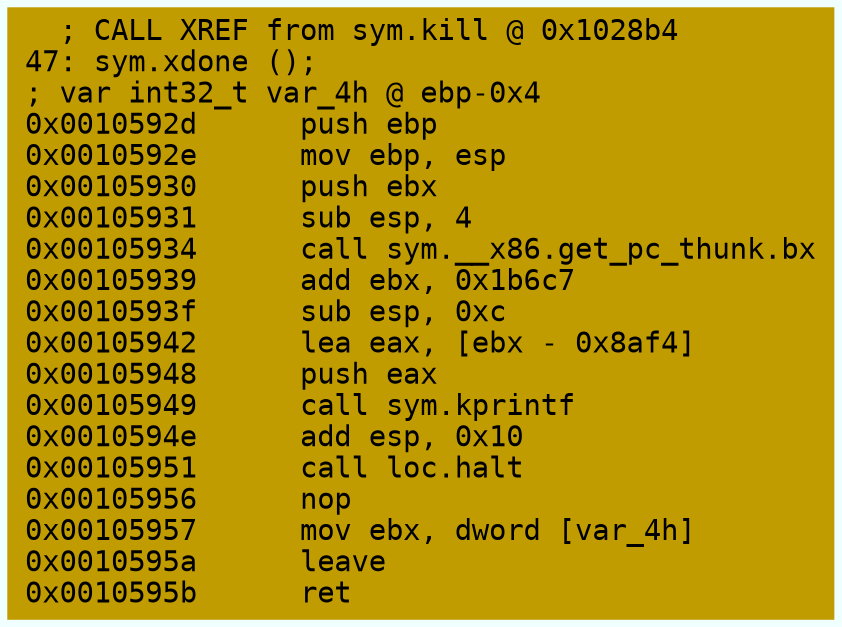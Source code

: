 digraph code {
	graph [bgcolor=azure fontsize=8 fontname="Courier" splines="ortho"];
	node [fillcolor=gray style=filled shape=box];
	edge [arrowhead="normal"];
	"0x0010592d" [URL="sym.xdone/0x0010592d", fillcolor="#c19c00",color="#c19c00", fontname="Courier",label="  ; CALL XREF from sym.kill @ 0x1028b4\l47: sym.xdone ();\l; var int32_t var_4h @ ebp-0x4\l0x0010592d      push ebp\l0x0010592e      mov ebp, esp\l0x00105930      push ebx\l0x00105931      sub esp, 4\l0x00105934      call sym.__x86.get_pc_thunk.bx\l0x00105939      add ebx, 0x1b6c7\l0x0010593f      sub esp, 0xc\l0x00105942      lea eax, [ebx - 0x8af4]\l0x00105948      push eax\l0x00105949      call sym.kprintf\l0x0010594e      add esp, 0x10\l0x00105951      call loc.halt\l0x00105956      nop\l0x00105957      mov ebx, dword [var_4h]\l0x0010595a      leave\l0x0010595b      ret\l"]
}
